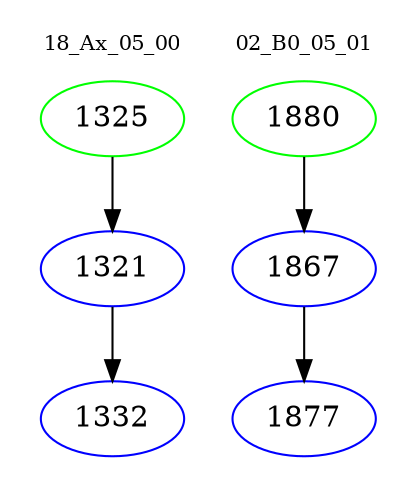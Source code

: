 digraph{
subgraph cluster_0 {
color = white
label = "18_Ax_05_00";
fontsize=10;
T0_1325 [label="1325", color="green"]
T0_1325 -> T0_1321 [color="black"]
T0_1321 [label="1321", color="blue"]
T0_1321 -> T0_1332 [color="black"]
T0_1332 [label="1332", color="blue"]
}
subgraph cluster_1 {
color = white
label = "02_B0_05_01";
fontsize=10;
T1_1880 [label="1880", color="green"]
T1_1880 -> T1_1867 [color="black"]
T1_1867 [label="1867", color="blue"]
T1_1867 -> T1_1877 [color="black"]
T1_1877 [label="1877", color="blue"]
}
}

